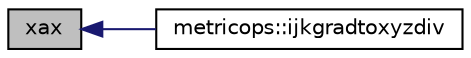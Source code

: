 digraph "xax"
{
 // INTERACTIVE_SVG=YES
  bgcolor="transparent";
  edge [fontname="Helvetica",fontsize="10",labelfontname="Helvetica",labelfontsize="10"];
  node [fontname="Helvetica",fontsize="10",shape=record];
  rankdir="LR";
  Node26 [label="xax",height=0.2,width=0.4,color="black", fillcolor="grey75", style="filled", fontcolor="black"];
  Node26 -> Node27 [dir="back",color="midnightblue",fontsize="10",style="solid"];
  Node27 [label="metricops::ijkgradtoxyzdiv",height=0.2,width=0.4,color="black",URL="$namespacemetricops.html#a1ff97a9829721adfee8965698ac1a884"];
}
